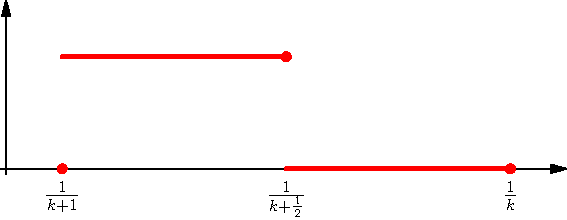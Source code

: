 size(10cm,0);

pen GrosCrayon = defaultpen +1;
pen CrayonRouge = red +2;
pen GrosCrayonRouge = red +5;

draw((-0.1,0)--(10,0),Arrow);
draw((0,-0.1)--(0,3),Arrow);

label("$\frac{1}{k+1}$",(1,-0.1),S);
dot((1,0),GrosCrayonRouge);

label("$\frac{1}{k+\frac{1}{2}}$",(5,-0.1),S);
dot((5,2),GrosCrayonRouge);

label("$\frac{1}{k}$",(9,-0.1),S);
dot((9,0),GrosCrayonRouge);

draw((5,0)--(9,0),CrayonRouge);
draw((1,2)--(5,2),CrayonRouge);